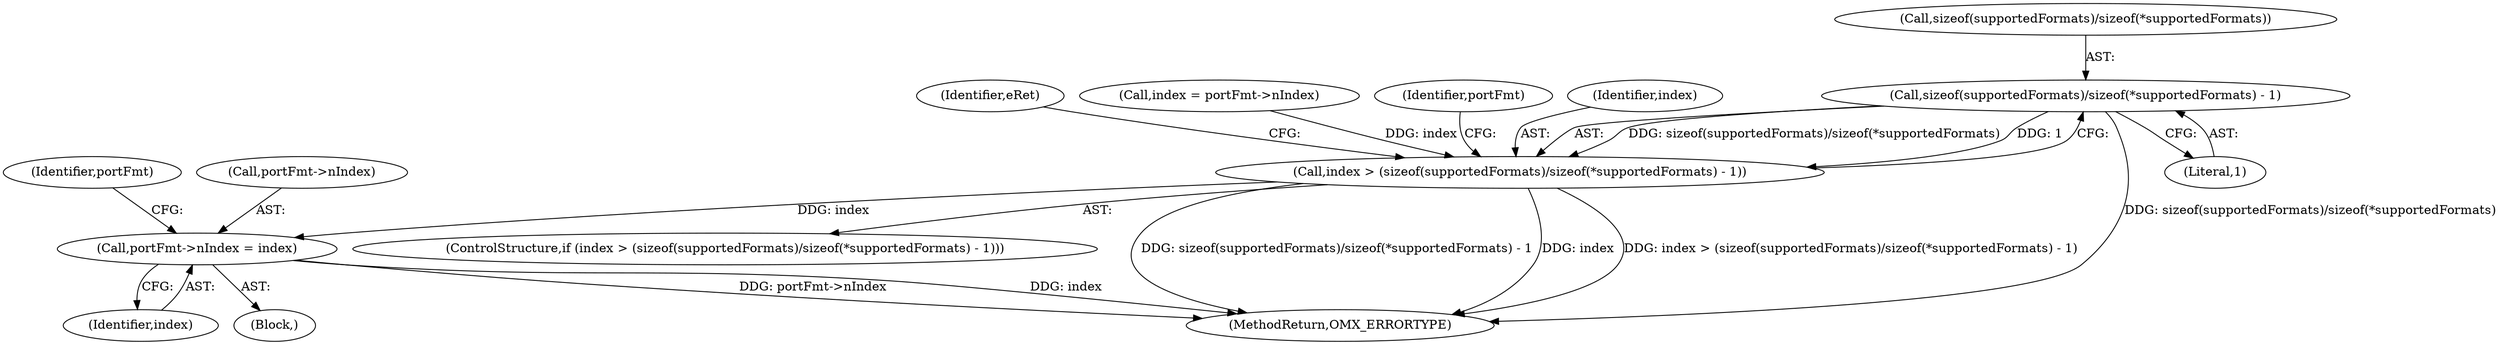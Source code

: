 digraph "0_Android_560ccdb509a7b86186fac0fce1b25bd9a3e6a6e8_5@API" {
"1000349" [label="(Call,sizeof(supportedFormats)/sizeof(*supportedFormats) - 1)"];
"1000347" [label="(Call,index > (sizeof(supportedFormats)/sizeof(*supportedFormats) - 1))"];
"1000368" [label="(Call,portFmt->nIndex = index)"];
"1000358" [label="(Identifier,eRet)"];
"1000372" [label="(Identifier,index)"];
"1000346" [label="(ControlStructure,if (index > (sizeof(supportedFormats)/sizeof(*supportedFormats) - 1)))"];
"1000350" [label="(Call,sizeof(supportedFormats)/sizeof(*supportedFormats))"];
"1001444" [label="(MethodReturn,OMX_ERRORTYPE)"];
"1000356" [label="(Literal,1)"];
"1000340" [label="(Call,index = portFmt->nIndex)"];
"1000349" [label="(Call,sizeof(supportedFormats)/sizeof(*supportedFormats) - 1)"];
"1000361" [label="(Block,)"];
"1000347" [label="(Call,index > (sizeof(supportedFormats)/sizeof(*supportedFormats) - 1))"];
"1000363" [label="(Identifier,portFmt)"];
"1000375" [label="(Identifier,portFmt)"];
"1000369" [label="(Call,portFmt->nIndex)"];
"1000348" [label="(Identifier,index)"];
"1000368" [label="(Call,portFmt->nIndex = index)"];
"1000349" -> "1000347"  [label="AST: "];
"1000349" -> "1000356"  [label="CFG: "];
"1000350" -> "1000349"  [label="AST: "];
"1000356" -> "1000349"  [label="AST: "];
"1000347" -> "1000349"  [label="CFG: "];
"1000349" -> "1001444"  [label="DDG: sizeof(supportedFormats)/sizeof(*supportedFormats)"];
"1000349" -> "1000347"  [label="DDG: sizeof(supportedFormats)/sizeof(*supportedFormats)"];
"1000349" -> "1000347"  [label="DDG: 1"];
"1000347" -> "1000346"  [label="AST: "];
"1000348" -> "1000347"  [label="AST: "];
"1000358" -> "1000347"  [label="CFG: "];
"1000363" -> "1000347"  [label="CFG: "];
"1000347" -> "1001444"  [label="DDG: sizeof(supportedFormats)/sizeof(*supportedFormats) - 1"];
"1000347" -> "1001444"  [label="DDG: index"];
"1000347" -> "1001444"  [label="DDG: index > (sizeof(supportedFormats)/sizeof(*supportedFormats) - 1)"];
"1000340" -> "1000347"  [label="DDG: index"];
"1000347" -> "1000368"  [label="DDG: index"];
"1000368" -> "1000361"  [label="AST: "];
"1000368" -> "1000372"  [label="CFG: "];
"1000369" -> "1000368"  [label="AST: "];
"1000372" -> "1000368"  [label="AST: "];
"1000375" -> "1000368"  [label="CFG: "];
"1000368" -> "1001444"  [label="DDG: portFmt->nIndex"];
"1000368" -> "1001444"  [label="DDG: index"];
}
